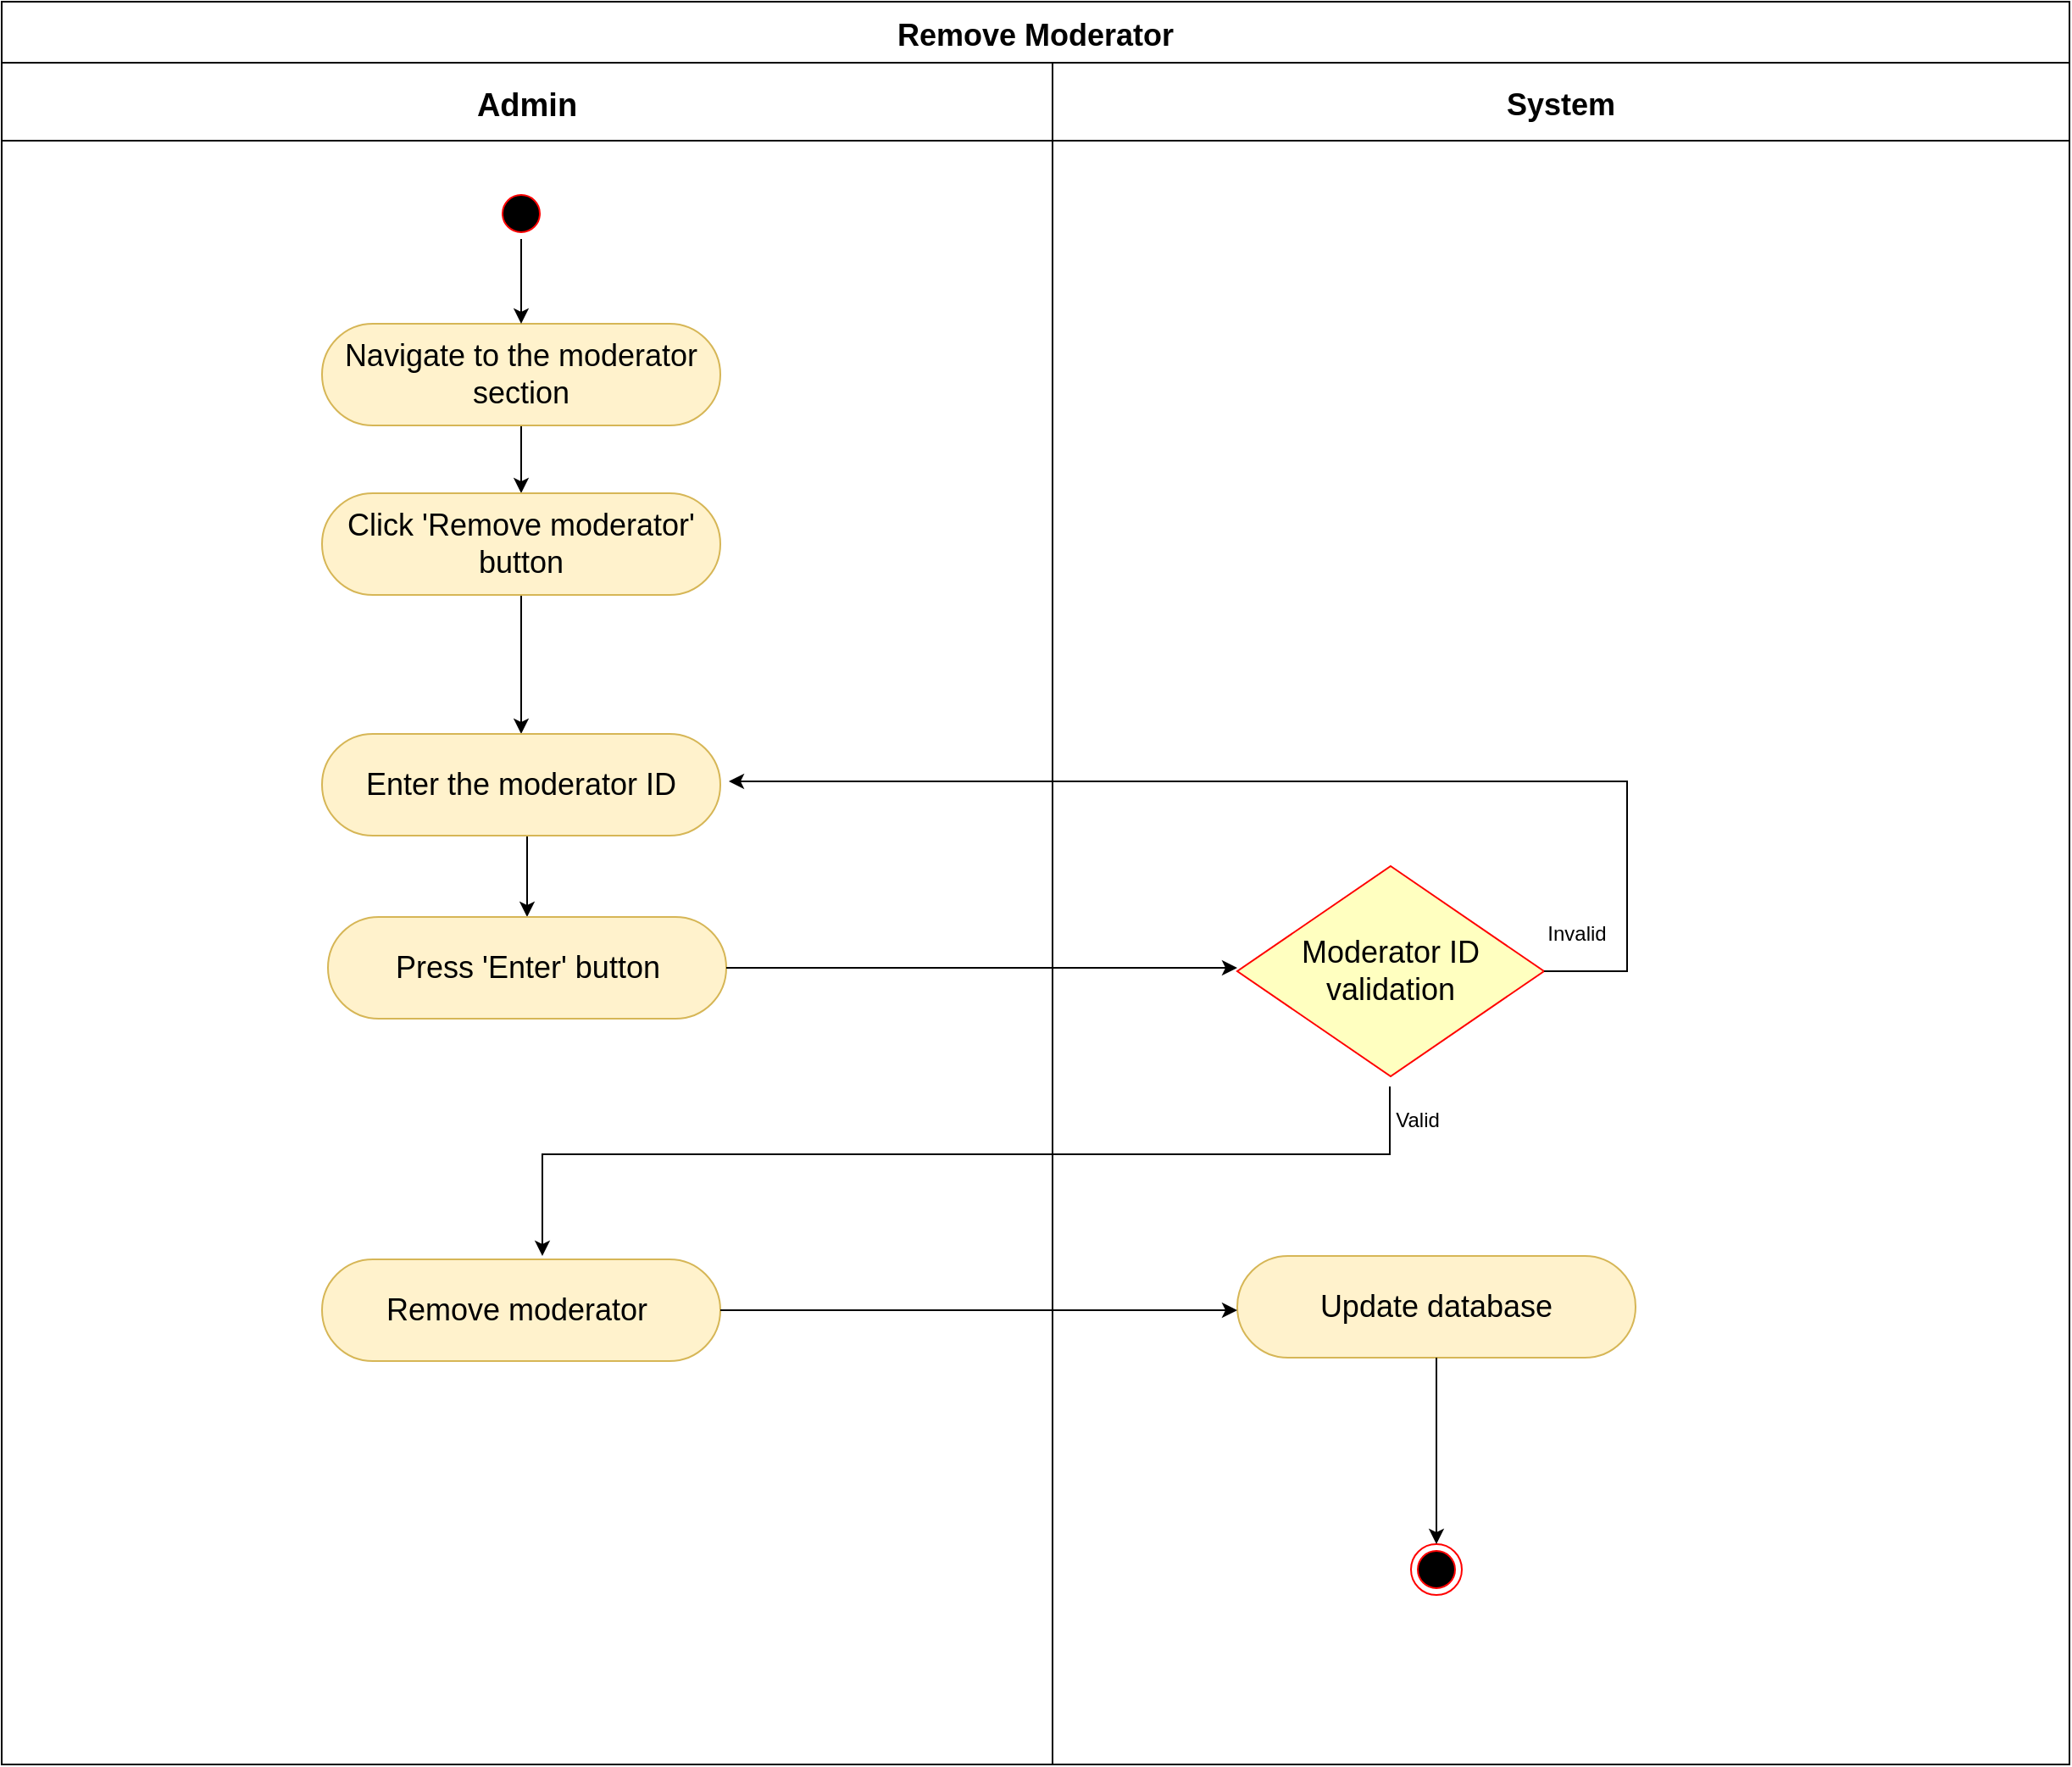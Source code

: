 <mxfile version="20.5.1" type="device"><diagram id="AKOoEfDhl6_LC4LMBnFx" name="Page-1"><mxGraphModel dx="1210" dy="646" grid="1" gridSize="10" guides="1" tooltips="1" connect="1" arrows="1" fold="1" page="1" pageScale="1" pageWidth="827" pageHeight="1169" math="0" shadow="0"><root><mxCell id="0"/><mxCell id="1" parent="0"/><mxCell id="w11Fg3UpjWESrQ-bJoGf-1" value="Remove Moderator" style="swimlane;childLayout=stackLayout;resizeParent=1;resizeParentMax=0;startSize=36;fontSize=18;swimlaneFillColor=none;fillColor=default;" vertex="1" parent="1"><mxGeometry x="621" y="670" width="1220" height="1040" as="geometry"/></mxCell><mxCell id="w11Fg3UpjWESrQ-bJoGf-2" value="Admin" style="swimlane;startSize=46;fontSize=19;" vertex="1" parent="w11Fg3UpjWESrQ-bJoGf-1"><mxGeometry y="36" width="620" height="1004" as="geometry"><mxRectangle y="36" width="50" height="1234" as="alternateBounds"/></mxGeometry></mxCell><mxCell id="w11Fg3UpjWESrQ-bJoGf-3" style="edgeStyle=elbowEdgeStyle;rounded=0;orthogonalLoop=1;jettySize=auto;html=1;exitX=0.5;exitY=1;exitDx=0;exitDy=0;entryX=0.5;entryY=0;entryDx=0;entryDy=0;" edge="1" parent="w11Fg3UpjWESrQ-bJoGf-2" source="w11Fg3UpjWESrQ-bJoGf-4" target="w11Fg3UpjWESrQ-bJoGf-8"><mxGeometry relative="1" as="geometry"/></mxCell><mxCell id="w11Fg3UpjWESrQ-bJoGf-4" value="&lt;span id=&quot;docs-internal-guid-8911267b-7fff-a18d-b840-a1d3abe466f2&quot;&gt;&lt;span style=&quot;background-color: transparent; font-variant-numeric: normal; font-variant-east-asian: normal; vertical-align: baseline;&quot;&gt;&lt;font style=&quot;font-size: 18px;&quot;&gt;Navigate to the moderator section&lt;/font&gt;&lt;/span&gt;&lt;/span&gt;" style="rounded=1;whiteSpace=wrap;html=1;fontSize=18;arcSize=50;fillColor=#fff2cc;strokeColor=#d6b656;" vertex="1" parent="w11Fg3UpjWESrQ-bJoGf-2"><mxGeometry x="189" y="154" width="235" height="60" as="geometry"/></mxCell><mxCell id="w11Fg3UpjWESrQ-bJoGf-5" style="edgeStyle=elbowEdgeStyle;rounded=0;orthogonalLoop=1;jettySize=auto;html=1;entryX=0.5;entryY=0;entryDx=0;entryDy=0;" edge="1" parent="w11Fg3UpjWESrQ-bJoGf-2" source="w11Fg3UpjWESrQ-bJoGf-6" target="w11Fg3UpjWESrQ-bJoGf-4"><mxGeometry relative="1" as="geometry"/></mxCell><mxCell id="w11Fg3UpjWESrQ-bJoGf-6" value="" style="ellipse;html=1;shape=startState;fillColor=#000000;strokeColor=#ff0000;" vertex="1" parent="w11Fg3UpjWESrQ-bJoGf-2"><mxGeometry x="291.5" y="74" width="30" height="30" as="geometry"/></mxCell><mxCell id="w11Fg3UpjWESrQ-bJoGf-7" style="edgeStyle=elbowEdgeStyle;rounded=0;orthogonalLoop=1;jettySize=auto;html=1;exitX=0.5;exitY=1;exitDx=0;exitDy=0;entryX=0.5;entryY=0;entryDx=0;entryDy=0;" edge="1" parent="w11Fg3UpjWESrQ-bJoGf-2" source="w11Fg3UpjWESrQ-bJoGf-8" target="w11Fg3UpjWESrQ-bJoGf-10"><mxGeometry relative="1" as="geometry"/></mxCell><mxCell id="w11Fg3UpjWESrQ-bJoGf-8" value="&lt;span id=&quot;docs-internal-guid-8911267b-7fff-a18d-b840-a1d3abe466f2&quot;&gt;&lt;span style=&quot;background-color: transparent; font-variant-numeric: normal; font-variant-east-asian: normal; vertical-align: baseline;&quot;&gt;&lt;font style=&quot;font-size: 18px;&quot;&gt;Click 'Remove moderator' button&lt;br&gt;&lt;/font&gt;&lt;/span&gt;&lt;/span&gt;" style="rounded=1;whiteSpace=wrap;html=1;fontSize=18;arcSize=50;fillColor=#fff2cc;strokeColor=#d6b656;" vertex="1" parent="w11Fg3UpjWESrQ-bJoGf-2"><mxGeometry x="189" y="254" width="235" height="60" as="geometry"/></mxCell><mxCell id="w11Fg3UpjWESrQ-bJoGf-9" style="edgeStyle=elbowEdgeStyle;rounded=0;orthogonalLoop=1;jettySize=auto;html=1;entryX=0.5;entryY=0;entryDx=0;entryDy=0;" edge="1" parent="w11Fg3UpjWESrQ-bJoGf-2" source="w11Fg3UpjWESrQ-bJoGf-10" target="w11Fg3UpjWESrQ-bJoGf-11"><mxGeometry relative="1" as="geometry"/></mxCell><mxCell id="w11Fg3UpjWESrQ-bJoGf-10" value="&lt;span id=&quot;docs-internal-guid-8911267b-7fff-a18d-b840-a1d3abe466f2&quot;&gt;&lt;span style=&quot;background-color: transparent; font-variant-numeric: normal; font-variant-east-asian: normal; vertical-align: baseline;&quot;&gt;&lt;font style=&quot;font-size: 18px;&quot;&gt;Enter the moderator ID&lt;/font&gt;&lt;/span&gt;&lt;/span&gt;" style="rounded=1;whiteSpace=wrap;html=1;fontSize=18;arcSize=50;fillColor=#fff2cc;strokeColor=#d6b656;" vertex="1" parent="w11Fg3UpjWESrQ-bJoGf-2"><mxGeometry x="189" y="396" width="235" height="60" as="geometry"/></mxCell><mxCell id="w11Fg3UpjWESrQ-bJoGf-11" value="&lt;span id=&quot;docs-internal-guid-8911267b-7fff-a18d-b840-a1d3abe466f2&quot;&gt;&lt;span style=&quot;background-color: transparent; font-variant-numeric: normal; font-variant-east-asian: normal; vertical-align: baseline;&quot;&gt;&lt;font style=&quot;font-size: 18px;&quot;&gt;Press 'Enter' button&lt;/font&gt;&lt;/span&gt;&lt;/span&gt;" style="rounded=1;whiteSpace=wrap;html=1;fontSize=18;arcSize=50;fillColor=#fff2cc;strokeColor=#d6b656;" vertex="1" parent="w11Fg3UpjWESrQ-bJoGf-2"><mxGeometry x="192.5" y="504" width="235" height="60" as="geometry"/></mxCell><mxCell id="w11Fg3UpjWESrQ-bJoGf-12" value="&lt;span id=&quot;docs-internal-guid-8911267b-7fff-a18d-b840-a1d3abe466f2&quot;&gt;&lt;span style=&quot;background-color: transparent; font-variant-numeric: normal; font-variant-east-asian: normal; vertical-align: baseline;&quot;&gt;&lt;font style=&quot;font-size: 18px;&quot;&gt;Remove moderator&amp;nbsp;&lt;/font&gt;&lt;/span&gt;&lt;/span&gt;" style="rounded=1;whiteSpace=wrap;html=1;fontSize=18;arcSize=50;fillColor=#fff2cc;strokeColor=#d6b656;" vertex="1" parent="w11Fg3UpjWESrQ-bJoGf-2"><mxGeometry x="189" y="706" width="235" height="60" as="geometry"/></mxCell><mxCell id="w11Fg3UpjWESrQ-bJoGf-13" value="System" style="swimlane;startSize=46;fontSize=18;gradientColor=none;strokeColor=#000000;" vertex="1" parent="w11Fg3UpjWESrQ-bJoGf-1"><mxGeometry x="620" y="36" width="600" height="1004" as="geometry"/></mxCell><mxCell id="w11Fg3UpjWESrQ-bJoGf-16" value="&lt;span id=&quot;docs-internal-guid-8911267b-7fff-a18d-b840-a1d3abe466f2&quot;&gt;&lt;span style=&quot;background-color: transparent; font-variant-numeric: normal; font-variant-east-asian: normal; vertical-align: baseline;&quot;&gt;&lt;font style=&quot;font-size: 18px;&quot;&gt;Update database&lt;/font&gt;&lt;/span&gt;&lt;/span&gt;" style="rounded=1;whiteSpace=wrap;html=1;fontSize=18;arcSize=50;fillColor=#fff2cc;strokeColor=#d6b656;" vertex="1" parent="w11Fg3UpjWESrQ-bJoGf-13"><mxGeometry x="109" y="704" width="235" height="60" as="geometry"/></mxCell><mxCell id="w11Fg3UpjWESrQ-bJoGf-17" value="" style="ellipse;html=1;shape=endState;fillColor=#000000;strokeColor=#ff0000;fontSize=18;direction=west;" vertex="1" parent="w11Fg3UpjWESrQ-bJoGf-13"><mxGeometry x="211.5" y="874" width="30" height="30" as="geometry"/></mxCell><mxCell id="w11Fg3UpjWESrQ-bJoGf-23" value="Moderator ID validation" style="rhombus;whiteSpace=wrap;html=1;fillColor=#ffffc0;strokeColor=#ff0000;fontSize=18;" vertex="1" parent="w11Fg3UpjWESrQ-bJoGf-13"><mxGeometry x="109" y="474" width="181" height="124" as="geometry"/></mxCell><mxCell id="w11Fg3UpjWESrQ-bJoGf-18" style="edgeStyle=elbowEdgeStyle;rounded=0;orthogonalLoop=1;jettySize=auto;html=1;entryX=0;entryY=0.5;entryDx=0;entryDy=0;" edge="1" parent="w11Fg3UpjWESrQ-bJoGf-1" source="w11Fg3UpjWESrQ-bJoGf-11"><mxGeometry relative="1" as="geometry"><mxPoint x="729" y="570" as="targetPoint"/></mxGeometry></mxCell><mxCell id="w11Fg3UpjWESrQ-bJoGf-20" style="edgeStyle=orthogonalEdgeStyle;rounded=0;orthogonalLoop=1;jettySize=auto;html=1;" edge="1" parent="1"><mxGeometry relative="1" as="geometry"><mxPoint x="940" y="1410" as="targetPoint"/><mxPoint x="1440" y="1330" as="sourcePoint"/><Array as="points"><mxPoint x="1440" y="1310"/><mxPoint x="1440" y="1350"/><mxPoint x="940" y="1350"/></Array></mxGeometry></mxCell><mxCell id="w11Fg3UpjWESrQ-bJoGf-21" style="edgeStyle=orthogonalEdgeStyle;rounded=0;orthogonalLoop=1;jettySize=auto;html=1;" edge="1" parent="1" source="w11Fg3UpjWESrQ-bJoGf-12"><mxGeometry relative="1" as="geometry"><mxPoint x="1350" y="1442" as="targetPoint"/></mxGeometry></mxCell><mxCell id="w11Fg3UpjWESrQ-bJoGf-22" style="edgeStyle=orthogonalEdgeStyle;rounded=0;orthogonalLoop=1;jettySize=auto;html=1;" edge="1" parent="1" source="w11Fg3UpjWESrQ-bJoGf-16"><mxGeometry relative="1" as="geometry"><mxPoint x="1467.5" y="1580" as="targetPoint"/></mxGeometry></mxCell><mxCell id="w11Fg3UpjWESrQ-bJoGf-24" value="Valid" style="text;html=1;align=center;verticalAlign=middle;resizable=0;points=[];autosize=1;strokeColor=none;fillColor=none;" vertex="1" parent="1"><mxGeometry x="1431" y="1315" width="50" height="30" as="geometry"/></mxCell><mxCell id="w11Fg3UpjWESrQ-bJoGf-25" style="edgeStyle=orthogonalEdgeStyle;rounded=0;orthogonalLoop=1;jettySize=auto;html=1;" edge="1" parent="1" source="w11Fg3UpjWESrQ-bJoGf-23"><mxGeometry relative="1" as="geometry"><mxPoint x="1050" y="1130" as="targetPoint"/><Array as="points"><mxPoint x="1580" y="1242"/><mxPoint x="1580" y="1130"/><mxPoint x="1050" y="1130"/></Array></mxGeometry></mxCell><mxCell id="w11Fg3UpjWESrQ-bJoGf-26" value="Invalid" style="text;html=1;align=center;verticalAlign=middle;resizable=0;points=[];autosize=1;strokeColor=none;fillColor=none;" vertex="1" parent="1"><mxGeometry x="1520" y="1205" width="60" height="30" as="geometry"/></mxCell></root></mxGraphModel></diagram></mxfile>